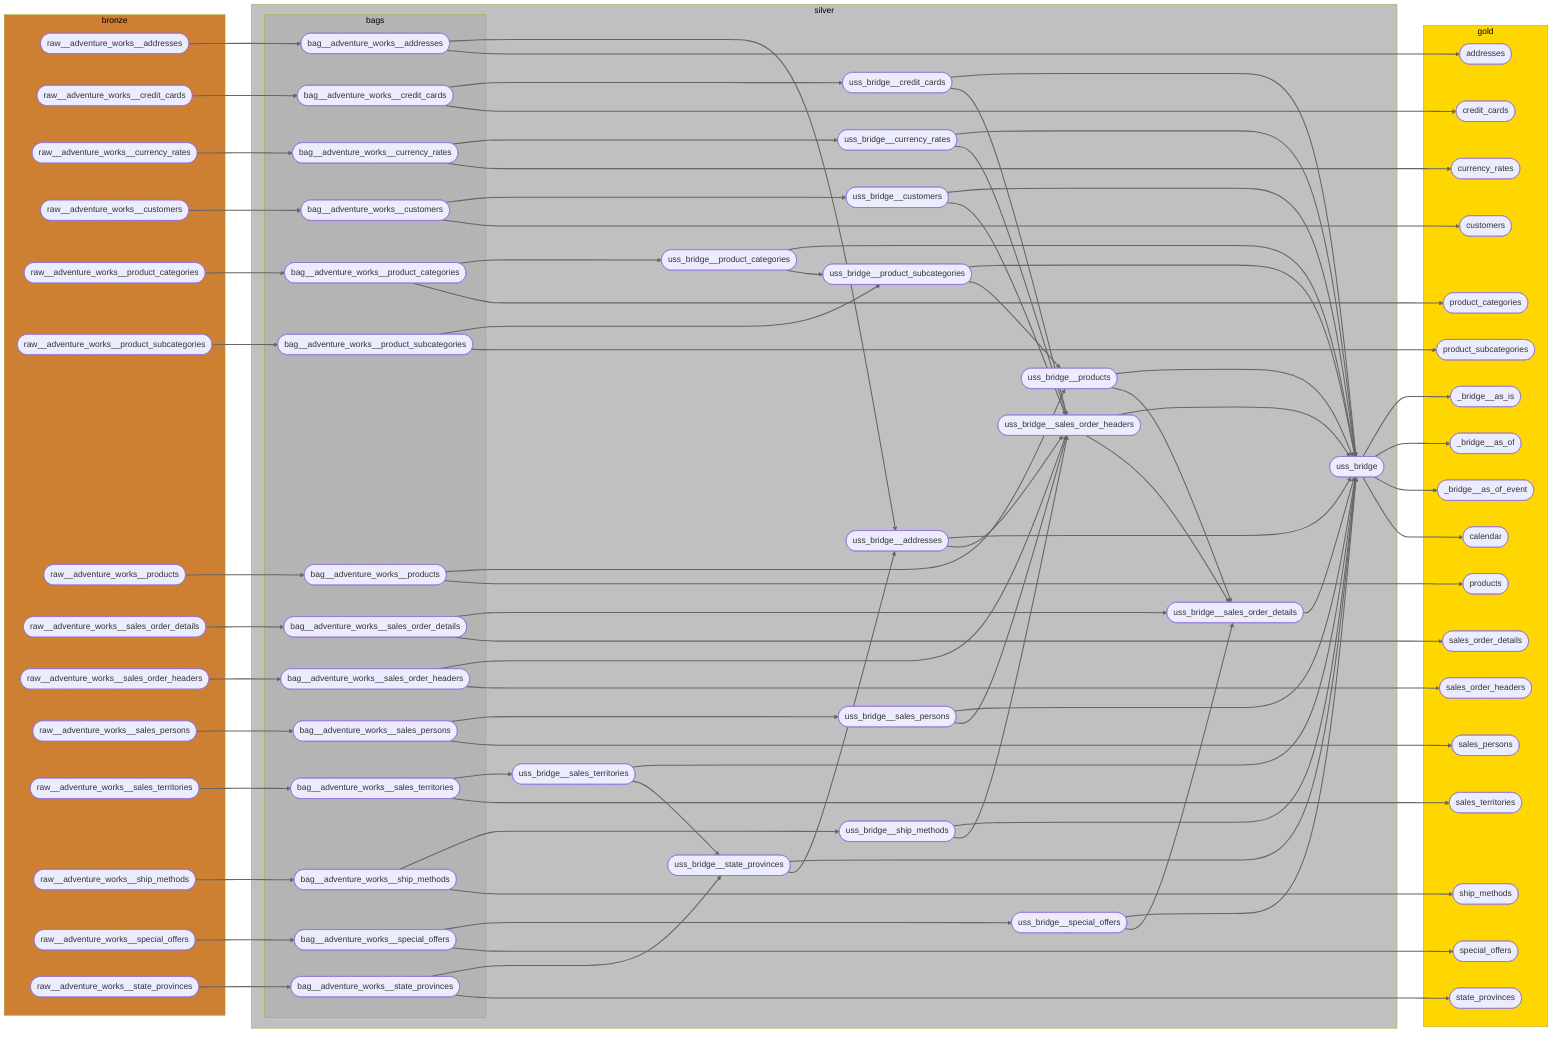 flowchart LR
    subgraph bronze["bronze"]
        direction LR
        raw__adventure_works__addresses(["raw__adventure_works__addresses"])
        raw__adventure_works__credit_cards(["raw__adventure_works__credit_cards"])
        raw__adventure_works__currency_rates(["raw__adventure_works__currency_rates"])
        raw__adventure_works__customers(["raw__adventure_works__customers"])
        raw__adventure_works__product_categories(["raw__adventure_works__product_categories"])
        raw__adventure_works__product_subcategories(["raw__adventure_works__product_subcategories"])
        raw__adventure_works__products(["raw__adventure_works__products"])
        raw__adventure_works__sales_order_details(["raw__adventure_works__sales_order_details"])
        raw__adventure_works__sales_order_headers(["raw__adventure_works__sales_order_headers"])
        raw__adventure_works__sales_persons(["raw__adventure_works__sales_persons"])
        raw__adventure_works__sales_territories(["raw__adventure_works__sales_territories"])
        raw__adventure_works__ship_methods(["raw__adventure_works__ship_methods"])
        raw__adventure_works__special_offers(["raw__adventure_works__special_offers"])
        raw__adventure_works__state_provinces(["raw__adventure_works__state_provinces"])
    end

    subgraph silver["silver"]
        direction LR
        
        subgraph bags
            bag__adventure_works__addresses(["bag__adventure_works__addresses"])
            bag__adventure_works__credit_cards(["bag__adventure_works__credit_cards"])
            bag__adventure_works__currency_rates(["bag__adventure_works__currency_rates"])
            bag__adventure_works__customers(["bag__adventure_works__customers"])
            bag__adventure_works__product_categories(["bag__adventure_works__product_categories"])
            bag__adventure_works__product_subcategories(["bag__adventure_works__product_subcategories"])
            bag__adventure_works__products(["bag__adventure_works__products"])
            bag__adventure_works__sales_order_details(["bag__adventure_works__sales_order_details"])
            bag__adventure_works__sales_order_headers(["bag__adventure_works__sales_order_headers"])
            bag__adventure_works__sales_persons(["bag__adventure_works__sales_persons"])
            bag__adventure_works__sales_territories(["bag__adventure_works__sales_territories"])
            bag__adventure_works__ship_methods(["bag__adventure_works__ship_methods"])
            bag__adventure_works__special_offers(["bag__adventure_works__special_offers"])
            bag__adventure_works__state_provinces(["bag__adventure_works__state_provinces"])
        end
        uss_bridge(["uss_bridge"])
        uss_bridge__addresses(["uss_bridge__addresses"])
        uss_bridge__credit_cards(["uss_bridge__credit_cards"])
        uss_bridge__currency_rates(["uss_bridge__currency_rates"])
        uss_bridge__customers(["uss_bridge__customers"])
        uss_bridge__product_categories(["uss_bridge__product_categories"])
        uss_bridge__product_subcategories(["uss_bridge__product_subcategories"])
        uss_bridge__products(["uss_bridge__products"])
        uss_bridge__sales_order_details(["uss_bridge__sales_order_details"])
        uss_bridge__sales_order_headers(["uss_bridge__sales_order_headers"])
        uss_bridge__sales_persons(["uss_bridge__sales_persons"])
        uss_bridge__sales_territories(["uss_bridge__sales_territories"])
        uss_bridge__ship_methods(["uss_bridge__ship_methods"])
        uss_bridge__special_offers(["uss_bridge__special_offers"])
        uss_bridge__state_provinces(["uss_bridge__state_provinces"])
    end

    subgraph gold["gold"]
        direction LR
        _bridge__as_is(["_bridge__as_is"])
        _bridge__as_of(["_bridge__as_of"])
        _bridge__as_of_event(["_bridge__as_of_event"])
        addresses(["addresses"])
        calendar(["calendar"])
        credit_cards(["credit_cards"])
        currency_rates(["currency_rates"])
        customers(["customers"])
        product_categories(["product_categories"])
        product_subcategories(["product_subcategories"])
        products(["products"])
        sales_order_details(["sales_order_details"])
        sales_order_headers(["sales_order_headers"])
        sales_persons(["sales_persons"])
        sales_territories(["sales_territories"])
        ship_methods(["ship_methods"])
        special_offers(["special_offers"])
        state_provinces(["state_provinces"])
    end

    %% bronze -> silver
    raw__adventure_works__addresses --> bag__adventure_works__addresses
    raw__adventure_works__credit_cards --> bag__adventure_works__credit_cards
    raw__adventure_works__currency_rates --> bag__adventure_works__currency_rates
    raw__adventure_works__customers --> bag__adventure_works__customers
    raw__adventure_works__product_categories --> bag__adventure_works__product_categories
    raw__adventure_works__product_subcategories --> bag__adventure_works__product_subcategories
    raw__adventure_works__products --> bag__adventure_works__products
    raw__adventure_works__sales_order_details --> bag__adventure_works__sales_order_details
    raw__adventure_works__sales_order_headers --> bag__adventure_works__sales_order_headers
    raw__adventure_works__sales_persons --> bag__adventure_works__sales_persons
    raw__adventure_works__sales_territories --> bag__adventure_works__sales_territories
    raw__adventure_works__ship_methods --> bag__adventure_works__ship_methods
    raw__adventure_works__special_offers --> bag__adventure_works__special_offers
    raw__adventure_works__state_provinces --> bag__adventure_works__state_provinces

    %% silver -> silver
    bag__adventure_works__addresses --> uss_bridge__addresses
    bag__adventure_works__credit_cards --> uss_bridge__credit_cards
    bag__adventure_works__currency_rates --> uss_bridge__currency_rates
    bag__adventure_works__customers --> uss_bridge__customers
    bag__adventure_works__product_categories --> uss_bridge__product_categories
    bag__adventure_works__product_subcategories --> uss_bridge__product_subcategories
    bag__adventure_works__products --> uss_bridge__products
    bag__adventure_works__sales_order_details --> uss_bridge__sales_order_details
    bag__adventure_works__sales_order_headers --> uss_bridge__sales_order_headers
    bag__adventure_works__sales_persons --> uss_bridge__sales_persons
    bag__adventure_works__sales_territories --> uss_bridge__sales_territories
    bag__adventure_works__ship_methods --> uss_bridge__ship_methods
    bag__adventure_works__special_offers --> uss_bridge__special_offers
    bag__adventure_works__state_provinces --> uss_bridge__state_provinces
    uss_bridge__addresses --> uss_bridge
    uss_bridge__addresses --> uss_bridge__sales_order_headers
    uss_bridge__credit_cards --> uss_bridge
    uss_bridge__credit_cards --> uss_bridge__sales_order_headers
    uss_bridge__currency_rates --> uss_bridge
    uss_bridge__currency_rates --> uss_bridge__sales_order_headers
    uss_bridge__customers --> uss_bridge
    uss_bridge__customers --> uss_bridge__sales_order_headers
    uss_bridge__product_categories --> uss_bridge
    uss_bridge__product_categories --> uss_bridge__product_subcategories
    uss_bridge__product_subcategories --> uss_bridge
    uss_bridge__product_subcategories --> uss_bridge__products
    uss_bridge__products --> uss_bridge
    uss_bridge__products --> uss_bridge__sales_order_details
    uss_bridge__sales_order_details --> uss_bridge
    uss_bridge__sales_order_headers --> uss_bridge
    uss_bridge__sales_order_headers --> uss_bridge__sales_order_details
    uss_bridge__sales_persons --> uss_bridge
    uss_bridge__sales_persons --> uss_bridge__sales_order_headers
    uss_bridge__sales_territories --> uss_bridge
    uss_bridge__sales_territories --> uss_bridge__state_provinces
    uss_bridge__ship_methods --> uss_bridge
    uss_bridge__ship_methods --> uss_bridge__sales_order_headers
    uss_bridge__special_offers --> uss_bridge
    uss_bridge__special_offers --> uss_bridge__sales_order_details
    uss_bridge__state_provinces --> uss_bridge
    uss_bridge__state_provinces --> uss_bridge__addresses

    %% silver -> gold
    bag__adventure_works__addresses --> addresses
    bag__adventure_works__credit_cards --> credit_cards
    bag__adventure_works__currency_rates --> currency_rates
    bag__adventure_works__customers --> customers
    bag__adventure_works__product_categories --> product_categories
    bag__adventure_works__product_subcategories --> product_subcategories
    bag__adventure_works__products --> products
    bag__adventure_works__sales_order_details --> sales_order_details
    bag__adventure_works__sales_order_headers --> sales_order_headers
    bag__adventure_works__sales_persons --> sales_persons
    bag__adventure_works__sales_territories --> sales_territories
    bag__adventure_works__ship_methods --> ship_methods
    bag__adventure_works__special_offers --> special_offers
    bag__adventure_works__state_provinces --> state_provinces
    uss_bridge --> _bridge__as_is
    uss_bridge --> _bridge__as_of
    uss_bridge --> _bridge__as_of_event
    uss_bridge --> calendar
    
    linkStyle default stroke:#666,stroke-width:2px

    %% Bronze shades
    classDef bronze_classic fill:#CD7F32,color:black
    classDef bronze_dark fill:#B87333,color:black
    classDef bronze_light fill:#E09756,color:black
    classDef bronze_antique fill:#966B47,color:black
    
    %% Silver shades
    classDef silver_classic fill:#C0C0C0,color:black
    classDef silver_dark fill:#A8A8A8,color:black
    classDef silver_light fill:#D8D8D8,color:black
    classDef silver_antique fill:#B4B4B4,color:black
    
    %% Gold shades
    classDef gold_classic fill:#FFD700,color:black
    classDef gold_dark fill:#DAA520,color:black
    classDef gold_light fill:#FFE55C,color:black
    classDef gold_antique fill:#CFB53B,color:black

    class bronze bronze_classic

    class silver silver_classic
    class bags silver_antique

    class gold gold_classic